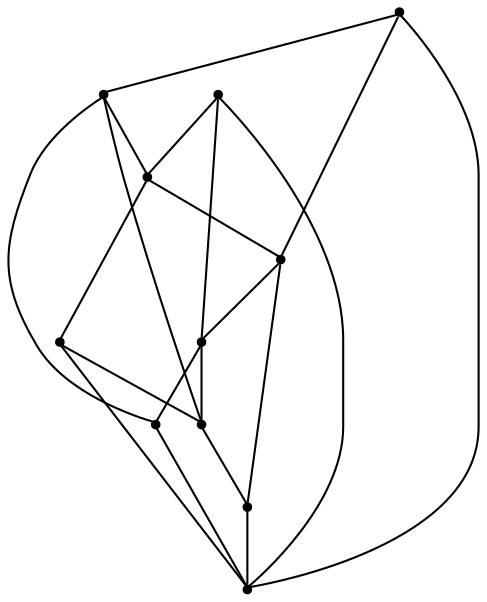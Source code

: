 graph {
  node [shape=point,comment="{\"directed\":false,\"doi\":\"10.1007/978-3-031-22203-0_32\",\"figure\":\"10 (2)\"}"]

  v0 [pos="1384.8092297459602,1201.6442284626712"]
  v1 [pos="1099.4480978033623,1201.6442284626714"]
  v2 [pos="1329.7649333804534,1033.519529988564"]
  v3 [pos="1242.1291883791073,1305.3053052506086"]
  v4 [pos="1154.6152469918616,1033.4278366140202"]
  v5 [pos="1305.5412753947344,1134.6802136601286"]
  v6 [pos="1242.1291883791073,1155.2832443715838"]
  v7 [pos="1281.3229270418933,1209.224510833933"]
  v8 [pos="1242.1291883791073,1088.606772869795"]
  v9 [pos="1202.9354497163213,1209.224510833933"]
  v10 [pos="1178.7138265599688,1134.6802136601286"]

  v0 -- v1 [id="-1",pos="1384.8092297459602,1201.6442284626712 1293.4727342172228,1478.2181528947185 1198.2700628924526,1478.564069647505 1099.4480978033623,1201.6442284626714"]
  v2 -- v3 [id="-2",pos="1329.7649333804534,1033.519529988564 1565.0368646124448,1209.8662372804624 1535.061284509653,1300.2254159957192 1242.1291883791073,1305.3053052506086"]
  v3 -- v4 [id="-3",pos="1242.1291883791073,1305.3053052506086 950.218067883119,1301.5005389081502 921.0467540873703,1210.8747372251669 1154.6152469918616,1033.4278366140202"]
  v4 -- v0 [id="-4",pos="1154.6152469918616,1033.4278366140202 1393.5428445630964,865.1238209996816 1470.359306441024,921.3738274363263 1384.8092297459602,1201.6442284626712"]
  v1 -- v2 [id="-5",pos="1099.4480978033623,1201.6442284626714 1011.990463959988,923.4490736024911 1088.8860298295317,867.3158140699118 1329.7649333804534,1033.519529988564"]
  v5 -- v0 [id="-6",pos="1305.5412753947344,1134.6802136601286 1384.8092297459602,1201.6442284626712 1384.8092297459602,1201.6442284626712 1384.8092297459602,1201.6442284626712"]
  v5 -- v2 [id="-7",pos="1305.5412753947344,1134.6802136601286 1329.7649333804534,1033.519529988564 1329.7649333804534,1033.519529988564 1329.7649333804534,1033.519529988564"]
  v5 -- v6 [id="-8",pos="1305.5412753947344,1134.6802136601286 1242.1291883791073,1155.2832443715838 1242.1291883791073,1155.2832443715838 1242.1291883791073,1155.2832443715838"]
  v1 -- v10 [id="-9",pos="1099.4480978033623,1201.6442284626714 1178.7138265599688,1134.6802136601286 1178.7138265599688,1134.6802136601286 1178.7138265599688,1134.6802136601286"]
  v7 -- v0 [id="-10",pos="1281.3229270418933,1209.224510833933 1384.8092297459602,1201.6442284626712 1384.8092297459602,1201.6442284626712 1384.8092297459602,1201.6442284626712"]
  v7 -- v6 [id="-11",pos="1281.3229270418933,1209.224510833933 1242.1291883791073,1155.2832443715838 1242.1291883791073,1155.2832443715838 1242.1291883791073,1155.2832443715838"]
  v8 -- v6 [id="-12",pos="1242.1291883791073,1088.606772869795 1242.1291883791073,1155.2832443715838 1242.1291883791073,1155.2832443715838 1242.1291883791073,1155.2832443715838"]
  v8 -- v2 [id="-13",pos="1242.1291883791073,1088.606772869795 1329.7649333804534,1033.519529988564 1329.7649333804534,1033.519529988564 1329.7649333804534,1033.519529988564"]
  v3 -- v7 [id="-14",pos="1242.1291883791073,1305.3053052506086 1281.3229270418933,1209.224510833933 1281.3229270418933,1209.224510833933 1281.3229270418933,1209.224510833933"]
  v9 -- v1 [id="-15",pos="1202.9354497163213,1209.224510833933 1099.4480978033623,1201.6442284626714 1099.4480978033623,1201.6442284626714 1099.4480978033623,1201.6442284626714"]
  v9 -- v3 [id="-16",pos="1202.9354497163213,1209.224510833933 1242.1291883791073,1305.3053052506086 1242.1291883791073,1305.3053052506086 1242.1291883791073,1305.3053052506086"]
  v9 -- v6 [id="-17",pos="1202.9354497163213,1209.224510833933 1242.1291883791073,1155.2832443715838 1242.1291883791073,1155.2832443715838 1242.1291883791073,1155.2832443715838"]
  v10 -- v6 [id="-18",pos="1178.7138265599688,1134.6802136601286 1242.1291883791073,1155.2832443715838 1242.1291883791073,1155.2832443715838 1242.1291883791073,1155.2832443715838"]
  v10 -- v4 [id="-19",pos="1178.7138265599688,1134.6802136601286 1154.6152469918616,1033.4278366140202 1154.6152469918616,1033.4278366140202 1154.6152469918616,1033.4278366140202"]
  v4 -- v8 [id="-20",pos="1154.6152469918616,1033.4278366140202 1242.1291883791073,1088.606772869795 1242.1291883791073,1088.606772869795 1242.1291883791073,1088.606772869795"]
}